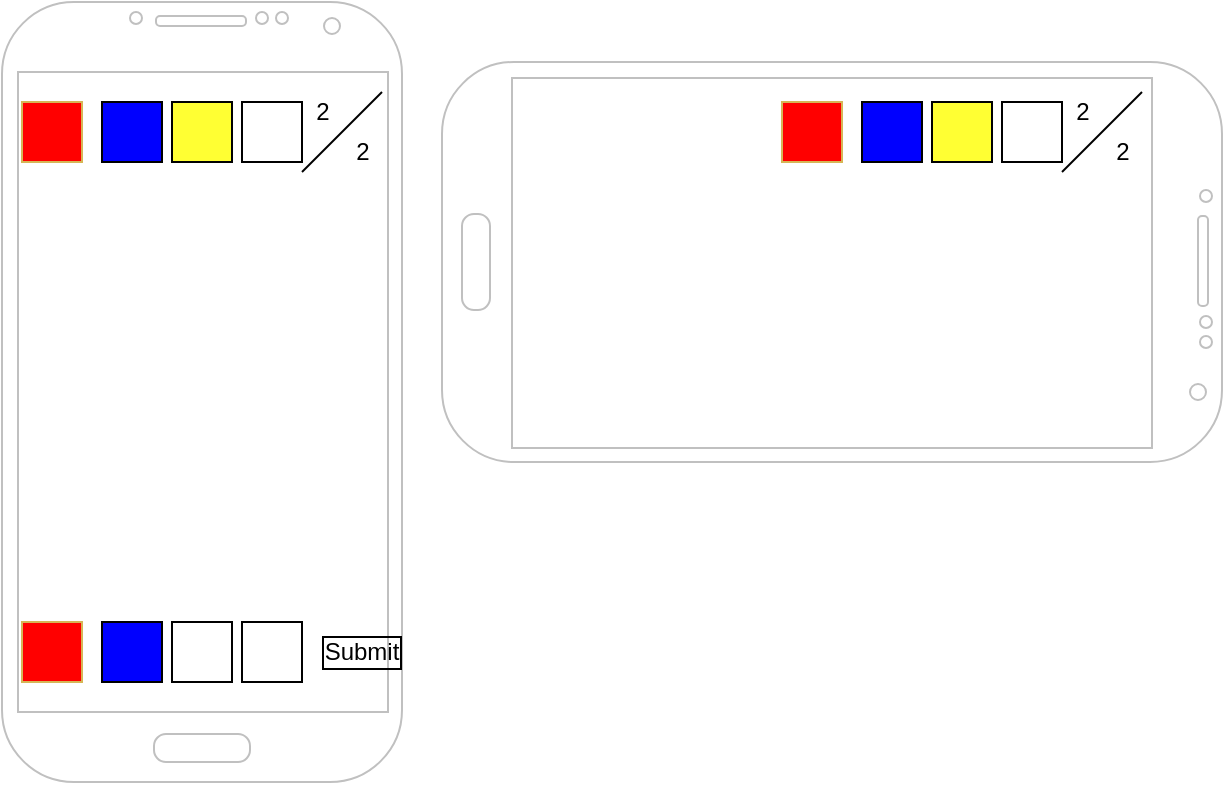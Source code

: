 <mxfile version="13.7.7" type="device"><diagram id="s5AnwFb9xQAT7tJ3L98p" name="Page-1"><mxGraphModel dx="228" dy="393" grid="1" gridSize="10" guides="1" tooltips="1" connect="1" arrows="1" fold="1" page="1" pageScale="1" pageWidth="850" pageHeight="1100" math="0" shadow="0"><root><mxCell id="0"/><mxCell id="1" parent="0"/><mxCell id="BmKV_iWGilGi4RYG0Mvm-1" value="" style="verticalLabelPosition=bottom;verticalAlign=top;html=1;shadow=0;dashed=0;strokeWidth=1;shape=mxgraph.android.phone2;strokeColor=#c0c0c0;" parent="1" vertex="1"><mxGeometry x="120" width="200" height="390" as="geometry"/></mxCell><mxCell id="BmKV_iWGilGi4RYG0Mvm-2" value="" style="rounded=0;whiteSpace=wrap;html=1;strokeColor=#d6b656;fillColor=#FF0000;" parent="1" vertex="1"><mxGeometry x="130" y="310" width="30" height="30" as="geometry"/></mxCell><mxCell id="BmKV_iWGilGi4RYG0Mvm-3" value="" style="rounded=0;whiteSpace=wrap;html=1;fillColor=#0000FF;" parent="1" vertex="1"><mxGeometry x="170" y="310" width="30" height="30" as="geometry"/></mxCell><mxCell id="BmKV_iWGilGi4RYG0Mvm-4" value="" style="rounded=0;whiteSpace=wrap;html=1;" parent="1" vertex="1"><mxGeometry x="205" y="310" width="30" height="30" as="geometry"/></mxCell><mxCell id="BmKV_iWGilGi4RYG0Mvm-5" value="" style="rounded=0;whiteSpace=wrap;html=1;" parent="1" vertex="1"><mxGeometry x="240" y="310" width="30" height="30" as="geometry"/></mxCell><mxCell id="BmKV_iWGilGi4RYG0Mvm-6" value="" style="rounded=0;whiteSpace=wrap;html=1;strokeColor=#d6b656;fillColor=#FF0000;" parent="1" vertex="1"><mxGeometry x="130" y="50" width="30" height="30" as="geometry"/></mxCell><mxCell id="BmKV_iWGilGi4RYG0Mvm-7" value="" style="rounded=0;whiteSpace=wrap;html=1;fillColor=#0000FF;" parent="1" vertex="1"><mxGeometry x="170" y="50" width="30" height="30" as="geometry"/></mxCell><mxCell id="BmKV_iWGilGi4RYG0Mvm-8" value="" style="rounded=0;whiteSpace=wrap;html=1;fillColor=#FFFF33;" parent="1" vertex="1"><mxGeometry x="205" y="50" width="30" height="30" as="geometry"/></mxCell><mxCell id="BmKV_iWGilGi4RYG0Mvm-9" value="" style="rounded=0;whiteSpace=wrap;html=1;" parent="1" vertex="1"><mxGeometry x="240" y="50" width="30" height="30" as="geometry"/></mxCell><mxCell id="BmKV_iWGilGi4RYG0Mvm-12" value="" style="endArrow=none;html=1;" parent="1" edge="1"><mxGeometry width="50" height="50" relative="1" as="geometry"><mxPoint x="270" y="85" as="sourcePoint"/><mxPoint x="310" y="45" as="targetPoint"/></mxGeometry></mxCell><mxCell id="BmKV_iWGilGi4RYG0Mvm-13" value="2" style="text;html=1;align=center;verticalAlign=middle;resizable=0;points=[];autosize=1;" parent="1" vertex="1"><mxGeometry x="270" y="45" width="20" height="20" as="geometry"/></mxCell><mxCell id="BmKV_iWGilGi4RYG0Mvm-14" value="2" style="text;html=1;align=center;verticalAlign=middle;resizable=0;points=[];autosize=1;" parent="1" vertex="1"><mxGeometry x="290" y="65" width="20" height="20" as="geometry"/></mxCell><mxCell id="7JEA9Nw1IoFyNJmJBQWw-1" value="Submit" style="text;html=1;strokeColor=none;fillColor=none;align=center;verticalAlign=middle;whiteSpace=wrap;rounded=0;strokeWidth=1;perimeterSpacing=0;labelBorderColor=#000000;" vertex="1" parent="1"><mxGeometry x="280" y="315" width="40" height="20" as="geometry"/></mxCell><mxCell id="7JEA9Nw1IoFyNJmJBQWw-2" value="" style="verticalLabelPosition=bottom;verticalAlign=top;html=1;shadow=0;dashed=0;strokeWidth=1;shape=mxgraph.android.phone2;strokeColor=#c0c0c0;direction=south;" vertex="1" parent="1"><mxGeometry x="340" y="30" width="390" height="200" as="geometry"/></mxCell><mxCell id="7JEA9Nw1IoFyNJmJBQWw-3" value="" style="rounded=0;whiteSpace=wrap;html=1;strokeColor=#d6b656;fillColor=#FF0000;" vertex="1" parent="1"><mxGeometry x="510" y="50" width="30" height="30" as="geometry"/></mxCell><mxCell id="7JEA9Nw1IoFyNJmJBQWw-4" value="" style="rounded=0;whiteSpace=wrap;html=1;fillColor=#0000FF;" vertex="1" parent="1"><mxGeometry x="550" y="50" width="30" height="30" as="geometry"/></mxCell><mxCell id="7JEA9Nw1IoFyNJmJBQWw-5" value="" style="rounded=0;whiteSpace=wrap;html=1;fillColor=#FFFF33;" vertex="1" parent="1"><mxGeometry x="585" y="50" width="30" height="30" as="geometry"/></mxCell><mxCell id="7JEA9Nw1IoFyNJmJBQWw-6" value="" style="rounded=0;whiteSpace=wrap;html=1;" vertex="1" parent="1"><mxGeometry x="620" y="50" width="30" height="30" as="geometry"/></mxCell><mxCell id="7JEA9Nw1IoFyNJmJBQWw-7" value="" style="endArrow=none;html=1;" edge="1" parent="1"><mxGeometry width="50" height="50" relative="1" as="geometry"><mxPoint x="650" y="85" as="sourcePoint"/><mxPoint x="690" y="45" as="targetPoint"/></mxGeometry></mxCell><mxCell id="7JEA9Nw1IoFyNJmJBQWw-8" value="2" style="text;html=1;align=center;verticalAlign=middle;resizable=0;points=[];autosize=1;" vertex="1" parent="1"><mxGeometry x="650" y="45" width="20" height="20" as="geometry"/></mxCell><mxCell id="7JEA9Nw1IoFyNJmJBQWw-9" value="2" style="text;html=1;align=center;verticalAlign=middle;resizable=0;points=[];autosize=1;" vertex="1" parent="1"><mxGeometry x="670" y="65" width="20" height="20" as="geometry"/></mxCell></root></mxGraphModel></diagram></mxfile>